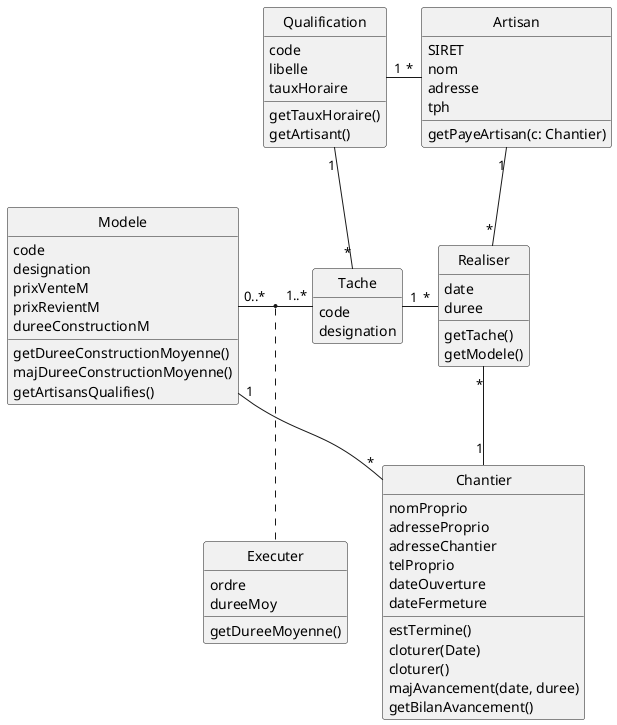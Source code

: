   
@startuml

hide circle
hide empty methods

'------ Classes Métiers

class Qualification {
  code
  libelle
  tauxHoraire
  getTauxHoraire()
  getArtisant()
}

class Artisan {
  SIRET
  nom
  adresse
  tph
  getPayeArtisan(c: Chantier)
}

class Tache {
  code
  designation
}

class Chantier {
  nomProprio
  adresseProprio
  adresseChantier
  telProprio
  dateOuverture
  dateFermeture
  
  estTermine()
  cloturer(Date)
  cloturer()
  'SetDateFermeture(Date)
  majAvancement(date, duree)
  getBilanAvancement()
}

class Modele {
  code
  designation
  prixVenteM
  prixRevientM
  dureeConstructionM
  getDureeConstructionMoyenne()
  majDureeConstructionMoyenne()
  getArtisansQualifies()
}

'------ Classes Associations

class Realiser {
  date
  duree
  getTache()
  getModele()
}

class Executer {
  ordre
  dureeMoy
  getDureeMoyenne()
}

'------ Associations

Realiser "*" -up- "1" Artisan
Realiser "*" -down- "1" Chantier
Realiser "*" -left- "1" Tache
Tache "*" -up- "1" Qualification
Qualification "1" - "*" Artisan
Modele "0..*" - "1..*" Tache
Modele "1" -down- "*" Chantier

(Tache, Modele) .. Executer

'Main -left-> "*" Artisan
'Main - "*" Chantier
'Main - "*" Modele

@enduml
